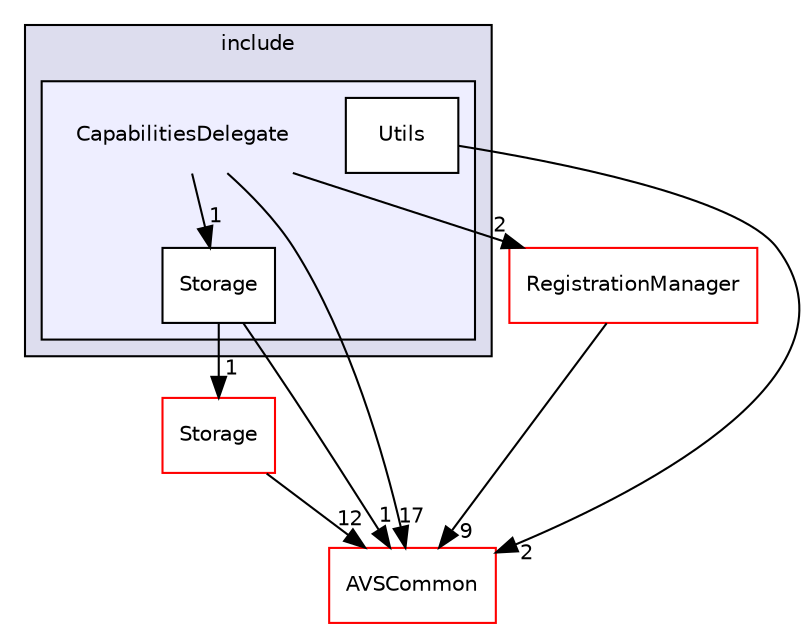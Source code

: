 digraph "/home/ANT.AMAZON.COM/womw/workplace/1.19_release/doxy/avs-device-sdk/CapabilitiesDelegate/include/CapabilitiesDelegate" {
  compound=true
  node [ fontsize="10", fontname="Helvetica"];
  edge [ labelfontsize="10", labelfontname="Helvetica"];
  subgraph clusterdir_872c8767738f6c0aba43e56d09bbdc21 {
    graph [ bgcolor="#ddddee", pencolor="black", label="include" fontname="Helvetica", fontsize="10", URL="dir_872c8767738f6c0aba43e56d09bbdc21.html"]
  subgraph clusterdir_118307bc9c346d5babffb00d17eeffb2 {
    graph [ bgcolor="#eeeeff", pencolor="black", label="" URL="dir_118307bc9c346d5babffb00d17eeffb2.html"];
    dir_118307bc9c346d5babffb00d17eeffb2 [shape=plaintext label="CapabilitiesDelegate"];
    dir_b413303609d89c8cc710544930b79b98 [shape=box label="Storage" color="black" fillcolor="white" style="filled" URL="dir_b413303609d89c8cc710544930b79b98.html"];
    dir_b9e1761fdb8ccfd6c305835ef6a9d772 [shape=box label="Utils" color="black" fillcolor="white" style="filled" URL="dir_b9e1761fdb8ccfd6c305835ef6a9d772.html"];
  }
  }
  dir_d29c5f5a2915d6c5388c9daae4f109c7 [shape=box label="Storage" fillcolor="white" style="filled" color="red" URL="dir_d29c5f5a2915d6c5388c9daae4f109c7.html"];
  dir_13e65effb2bde530b17b3d5eefcd0266 [shape=box label="AVSCommon" fillcolor="white" style="filled" color="red" URL="dir_13e65effb2bde530b17b3d5eefcd0266.html"];
  dir_b14333b5607b47fe7356eaa790107bd3 [shape=box label="RegistrationManager" fillcolor="white" style="filled" color="red" URL="dir_b14333b5607b47fe7356eaa790107bd3.html"];
  dir_b9e1761fdb8ccfd6c305835ef6a9d772->dir_13e65effb2bde530b17b3d5eefcd0266 [headlabel="2", labeldistance=1.5 headhref="dir_000164_000017.html"];
  dir_118307bc9c346d5babffb00d17eeffb2->dir_13e65effb2bde530b17b3d5eefcd0266 [headlabel="17", labeldistance=1.5 headhref="dir_000162_000017.html"];
  dir_118307bc9c346d5babffb00d17eeffb2->dir_b14333b5607b47fe7356eaa790107bd3 [headlabel="2", labeldistance=1.5 headhref="dir_000162_000361.html"];
  dir_118307bc9c346d5babffb00d17eeffb2->dir_b413303609d89c8cc710544930b79b98 [headlabel="1", labeldistance=1.5 headhref="dir_000162_000163.html"];
  dir_d29c5f5a2915d6c5388c9daae4f109c7->dir_13e65effb2bde530b17b3d5eefcd0266 [headlabel="12", labeldistance=1.5 headhref="dir_000394_000017.html"];
  dir_b14333b5607b47fe7356eaa790107bd3->dir_13e65effb2bde530b17b3d5eefcd0266 [headlabel="9", labeldistance=1.5 headhref="dir_000361_000017.html"];
  dir_b413303609d89c8cc710544930b79b98->dir_d29c5f5a2915d6c5388c9daae4f109c7 [headlabel="1", labeldistance=1.5 headhref="dir_000163_000394.html"];
  dir_b413303609d89c8cc710544930b79b98->dir_13e65effb2bde530b17b3d5eefcd0266 [headlabel="1", labeldistance=1.5 headhref="dir_000163_000017.html"];
}
